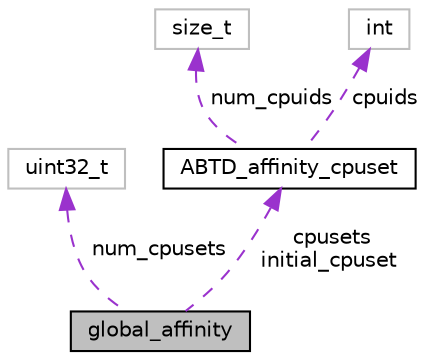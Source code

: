 digraph "global_affinity"
{
 // LATEX_PDF_SIZE
  edge [fontname="Helvetica",fontsize="10",labelfontname="Helvetica",labelfontsize="10"];
  node [fontname="Helvetica",fontsize="10",shape=record];
  Node1 [label="global_affinity",height=0.2,width=0.4,color="black", fillcolor="grey75", style="filled", fontcolor="black",tooltip=" "];
  Node2 -> Node1 [dir="back",color="darkorchid3",fontsize="10",style="dashed",label=" num_cpusets" ,fontname="Helvetica"];
  Node2 [label="uint32_t",height=0.2,width=0.4,color="grey75", fillcolor="white", style="filled",tooltip=" "];
  Node3 -> Node1 [dir="back",color="darkorchid3",fontsize="10",style="dashed",label=" cpusets\ninitial_cpuset" ,fontname="Helvetica"];
  Node3 [label="ABTD_affinity_cpuset",height=0.2,width=0.4,color="black", fillcolor="white", style="filled",URL="$d6/d62/structABTD__affinity__cpuset.html",tooltip=" "];
  Node4 -> Node3 [dir="back",color="darkorchid3",fontsize="10",style="dashed",label=" num_cpuids" ,fontname="Helvetica"];
  Node4 [label="size_t",height=0.2,width=0.4,color="grey75", fillcolor="white", style="filled",tooltip=" "];
  Node5 -> Node3 [dir="back",color="darkorchid3",fontsize="10",style="dashed",label=" cpuids" ,fontname="Helvetica"];
  Node5 [label="int",height=0.2,width=0.4,color="grey75", fillcolor="white", style="filled",tooltip=" "];
}
